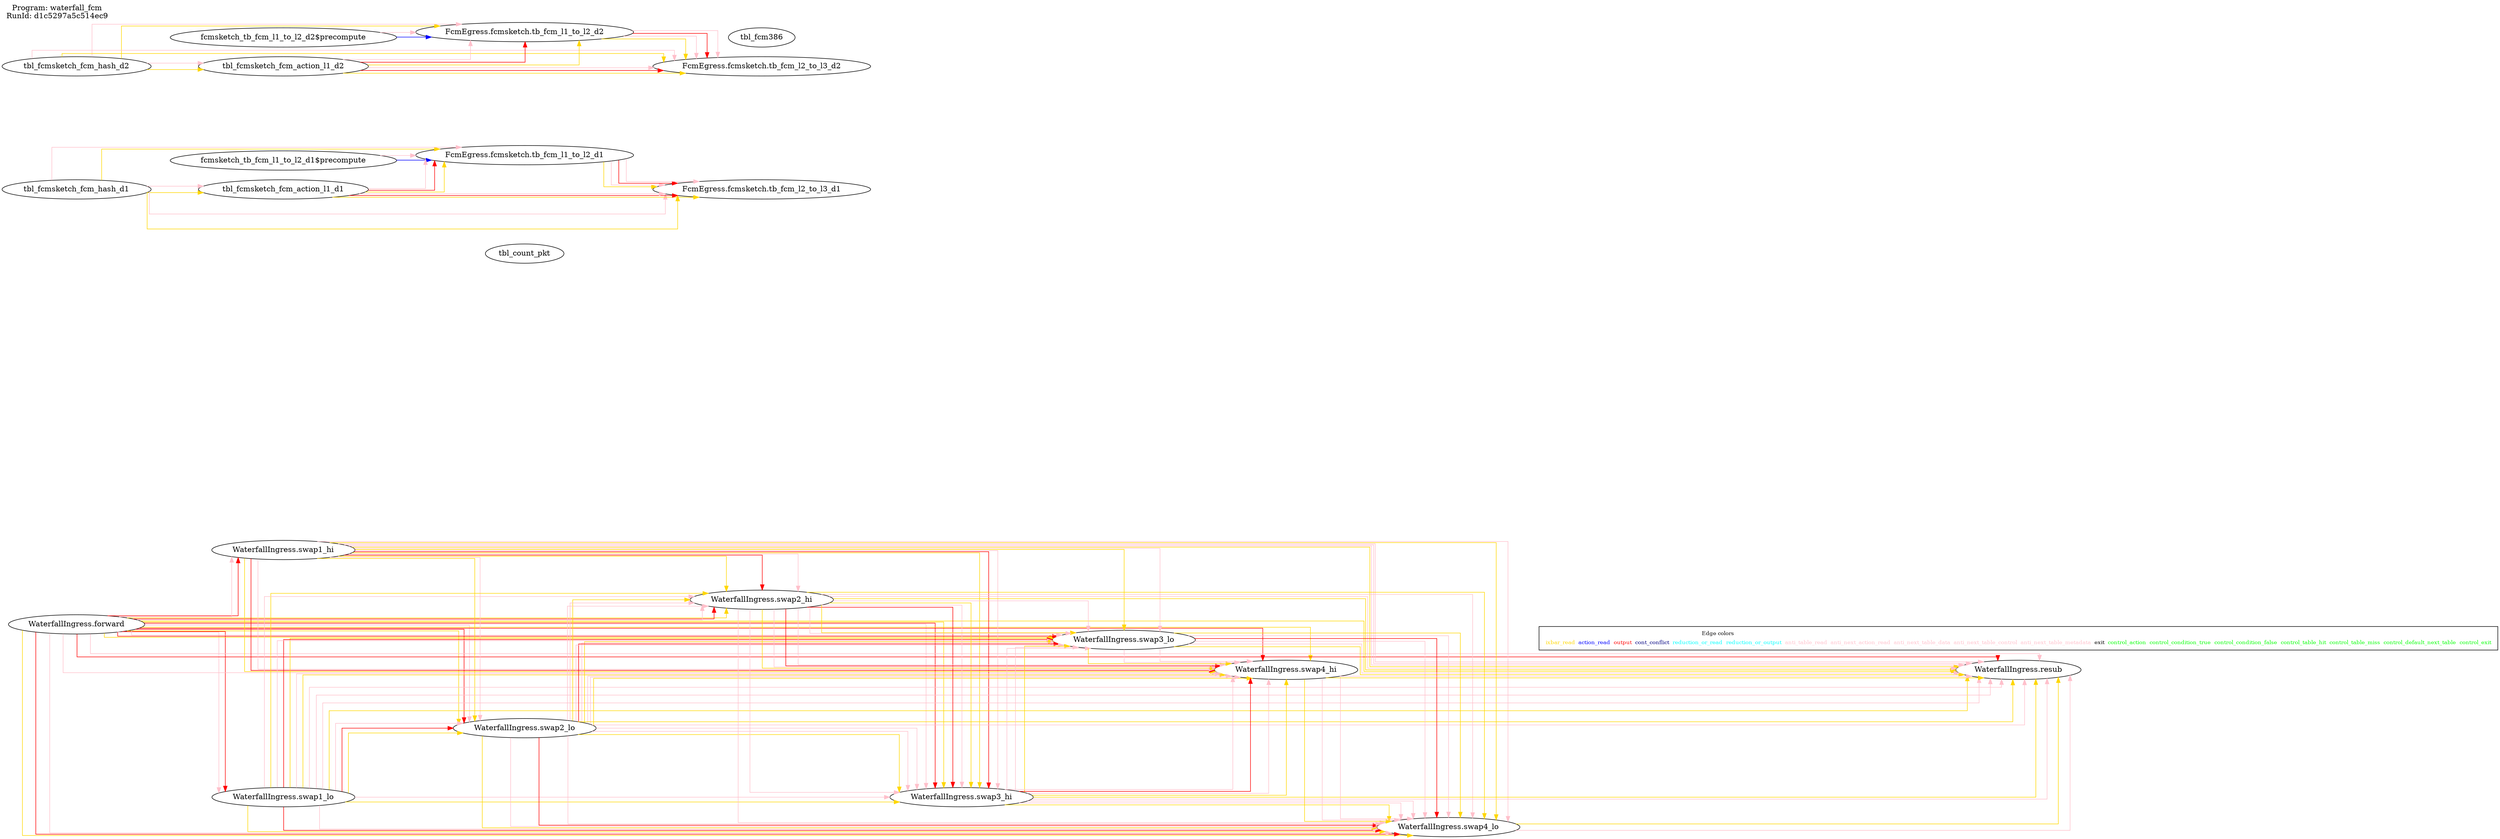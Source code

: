 digraph table_deps {
  splines=ortho; rankdir=LR;
  label="Program: waterfall_fcm
RunId: d1c5297a5c514ec9
";
  labelloc=t; labeljust=l;
  { "WaterfallIngress.forward"; "tbl_count_pkt"; "tbl_fcmsketch_fcm_hash_d1"; "tbl_fcmsketch_fcm_hash_d2"; "fcmsketch_tb_fcm_l1_to_l2_d1$precompute"; "fcmsketch_tb_fcm_l1_to_l2_d2$precompute"; "tbl_fcm386"; }
  { rank = same; "WaterfallIngress.swap1_hi"; "WaterfallIngress.swap1_lo"; "tbl_fcmsketch_fcm_action_l1_d1"; "tbl_fcmsketch_fcm_action_l1_d2"; }
  { rank = same; "WaterfallIngress.swap2_lo"; "FcmEgress.fcmsketch.tb_fcm_l1_to_l2_d1"; "FcmEgress.fcmsketch.tb_fcm_l1_to_l2_d2"; }
  { rank = same; "WaterfallIngress.swap2_hi"; "FcmEgress.fcmsketch.tb_fcm_l2_to_l3_d1"; "FcmEgress.fcmsketch.tb_fcm_l2_to_l3_d2"; }
  { rank = same; "WaterfallIngress.swap3_hi"; }
  { rank = same; "WaterfallIngress.swap3_lo"; }
  { rank = same; "WaterfallIngress.swap4_hi"; }
  { rank = same; "WaterfallIngress.swap4_lo"; }
  { rank = same; "WaterfallIngress.resub"; }
   "WaterfallIngress.forward" -> "WaterfallIngress.swap1_hi" [ label= "",color=red ];
   "WaterfallIngress.forward" -> "WaterfallIngress.swap1_lo" [ label= "",color=red ];
   "WaterfallIngress.forward" -> "WaterfallIngress.swap2_lo" [ label= "",color=gold ];
   "WaterfallIngress.swap1_hi" -> "WaterfallIngress.swap2_lo" [ label= "",color=gold ];
   "WaterfallIngress.swap1_lo" -> "WaterfallIngress.swap2_lo" [ label= "",color=gold ];
   "WaterfallIngress.forward" -> "WaterfallIngress.swap2_lo" [ label= "",color=red ];
   "WaterfallIngress.swap1_lo" -> "WaterfallIngress.swap2_lo" [ label= "",color=red ];
   "WaterfallIngress.forward" -> "WaterfallIngress.swap2_hi" [ label= "",color=gold ];
   "WaterfallIngress.swap1_hi" -> "WaterfallIngress.swap2_hi" [ label= "",color=gold ];
   "WaterfallIngress.swap1_lo" -> "WaterfallIngress.swap2_hi" [ label= "",color=gold ];
   "WaterfallIngress.swap2_lo" -> "WaterfallIngress.swap2_hi" [ label= "",color=gold ];
   "WaterfallIngress.swap2_lo" -> "WaterfallIngress.swap2_hi" [ label= "",color=pink ];
   "WaterfallIngress.forward" -> "WaterfallIngress.swap2_hi" [ label= "",color=red ];
   "WaterfallIngress.swap1_hi" -> "WaterfallIngress.swap2_hi" [ label= "",color=red ];
   "WaterfallIngress.forward" -> "WaterfallIngress.swap3_hi" [ label= "",color=gold ];
   "WaterfallIngress.swap1_hi" -> "WaterfallIngress.swap3_hi" [ label= "",color=gold ];
   "WaterfallIngress.swap2_hi" -> "WaterfallIngress.swap3_hi" [ label= "",color=gold ];
   "WaterfallIngress.swap1_lo" -> "WaterfallIngress.swap3_hi" [ label= "",color=gold ];
   "WaterfallIngress.swap2_lo" -> "WaterfallIngress.swap3_hi" [ label= "",color=gold ];
   "WaterfallIngress.swap2_lo" -> "WaterfallIngress.swap3_hi" [ label= "",color=pink ];
   "WaterfallIngress.swap2_hi" -> "WaterfallIngress.swap3_hi" [ label= "",color=pink ];
   "WaterfallIngress.forward" -> "WaterfallIngress.swap3_hi" [ label= "",color=red ];
   "WaterfallIngress.swap1_hi" -> "WaterfallIngress.swap3_hi" [ label= "",color=red ];
   "WaterfallIngress.swap2_hi" -> "WaterfallIngress.swap3_hi" [ label= "",color=red ];
   "WaterfallIngress.forward" -> "WaterfallIngress.swap3_lo" [ label= "",color=gold ];
   "WaterfallIngress.swap1_hi" -> "WaterfallIngress.swap3_lo" [ label= "",color=gold ];
   "WaterfallIngress.swap2_hi" -> "WaterfallIngress.swap3_lo" [ label= "",color=gold ];
   "WaterfallIngress.swap3_hi" -> "WaterfallIngress.swap3_lo" [ label= "",color=gold ];
   "WaterfallIngress.swap1_lo" -> "WaterfallIngress.swap3_lo" [ label= "",color=gold ];
   "WaterfallIngress.swap2_lo" -> "WaterfallIngress.swap3_lo" [ label= "",color=gold ];
   "WaterfallIngress.swap2_lo" -> "WaterfallIngress.swap3_lo" [ label= "",color=pink ];
   "WaterfallIngress.swap2_hi" -> "WaterfallIngress.swap3_lo" [ label= "",color=pink ];
   "WaterfallIngress.swap3_hi" -> "WaterfallIngress.swap3_lo" [ label= "",color=pink ];
   "WaterfallIngress.forward" -> "WaterfallIngress.swap3_lo" [ label= "",color=red ];
   "WaterfallIngress.swap1_lo" -> "WaterfallIngress.swap3_lo" [ label= "",color=red ];
   "WaterfallIngress.swap2_lo" -> "WaterfallIngress.swap3_lo" [ label= "",color=red ];
   "WaterfallIngress.forward" -> "WaterfallIngress.swap4_hi" [ label= "",color=gold ];
   "WaterfallIngress.swap1_hi" -> "WaterfallIngress.swap4_hi" [ label= "",color=gold ];
   "WaterfallIngress.swap2_hi" -> "WaterfallIngress.swap4_hi" [ label= "",color=gold ];
   "WaterfallIngress.swap3_hi" -> "WaterfallIngress.swap4_hi" [ label= "",color=gold ];
   "WaterfallIngress.swap1_lo" -> "WaterfallIngress.swap4_hi" [ label= "",color=gold ];
   "WaterfallIngress.swap2_lo" -> "WaterfallIngress.swap4_hi" [ label= "",color=gold ];
   "WaterfallIngress.swap3_lo" -> "WaterfallIngress.swap4_hi" [ label= "",color=gold ];
   "WaterfallIngress.swap2_lo" -> "WaterfallIngress.swap4_hi" [ label= "",color=pink ];
   "WaterfallIngress.swap2_hi" -> "WaterfallIngress.swap4_hi" [ label= "",color=pink ];
   "WaterfallIngress.swap3_hi" -> "WaterfallIngress.swap4_hi" [ label= "",color=pink ];
   "WaterfallIngress.swap3_lo" -> "WaterfallIngress.swap4_hi" [ label= "",color=pink ];
   "WaterfallIngress.forward" -> "WaterfallIngress.swap4_hi" [ label= "",color=red ];
   "WaterfallIngress.swap1_hi" -> "WaterfallIngress.swap4_hi" [ label= "",color=red ];
   "WaterfallIngress.swap2_hi" -> "WaterfallIngress.swap4_hi" [ label= "",color=red ];
   "WaterfallIngress.swap3_hi" -> "WaterfallIngress.swap4_hi" [ label= "",color=red ];
   "WaterfallIngress.forward" -> "WaterfallIngress.swap4_lo" [ label= "",color=gold ];
   "WaterfallIngress.swap1_hi" -> "WaterfallIngress.swap4_lo" [ label= "",color=gold ];
   "WaterfallIngress.swap2_hi" -> "WaterfallIngress.swap4_lo" [ label= "",color=gold ];
   "WaterfallIngress.swap3_hi" -> "WaterfallIngress.swap4_lo" [ label= "",color=gold ];
   "WaterfallIngress.swap4_hi" -> "WaterfallIngress.swap4_lo" [ label= "",color=gold ];
   "WaterfallIngress.swap1_lo" -> "WaterfallIngress.swap4_lo" [ label= "",color=gold ];
   "WaterfallIngress.swap2_lo" -> "WaterfallIngress.swap4_lo" [ label= "",color=gold ];
   "WaterfallIngress.swap3_lo" -> "WaterfallIngress.swap4_lo" [ label= "",color=gold ];
   "WaterfallIngress.swap2_lo" -> "WaterfallIngress.swap4_lo" [ label= "",color=pink ];
   "WaterfallIngress.swap2_hi" -> "WaterfallIngress.swap4_lo" [ label= "",color=pink ];
   "WaterfallIngress.swap3_hi" -> "WaterfallIngress.swap4_lo" [ label= "",color=pink ];
   "WaterfallIngress.swap3_lo" -> "WaterfallIngress.swap4_lo" [ label= "",color=pink ];
   "WaterfallIngress.swap4_hi" -> "WaterfallIngress.swap4_lo" [ label= "",color=pink ];
   "WaterfallIngress.forward" -> "WaterfallIngress.swap4_lo" [ label= "",color=red ];
   "WaterfallIngress.swap1_lo" -> "WaterfallIngress.swap4_lo" [ label= "",color=red ];
   "WaterfallIngress.swap2_lo" -> "WaterfallIngress.swap4_lo" [ label= "",color=red ];
   "WaterfallIngress.swap3_lo" -> "WaterfallIngress.swap4_lo" [ label= "",color=red ];
   "WaterfallIngress.forward" -> "WaterfallIngress.resub" [ label= "",color=gold ];
   "WaterfallIngress.swap1_hi" -> "WaterfallIngress.resub" [ label= "",color=gold ];
   "WaterfallIngress.swap2_hi" -> "WaterfallIngress.resub" [ label= "",color=gold ];
   "WaterfallIngress.swap3_hi" -> "WaterfallIngress.resub" [ label= "",color=gold ];
   "WaterfallIngress.swap4_hi" -> "WaterfallIngress.resub" [ label= "",color=gold ];
   "WaterfallIngress.swap1_lo" -> "WaterfallIngress.resub" [ label= "",color=gold ];
   "WaterfallIngress.swap2_lo" -> "WaterfallIngress.resub" [ label= "",color=gold ];
   "WaterfallIngress.swap3_lo" -> "WaterfallIngress.resub" [ label= "",color=gold ];
   "WaterfallIngress.swap4_lo" -> "WaterfallIngress.resub" [ label= "",color=gold ];
   "WaterfallIngress.forward" -> "WaterfallIngress.resub" [ label= "",color=red ];
   "WaterfallIngress.swap1_hi" -> "WaterfallIngress.resub" [ label= "",color=pink ];
   "WaterfallIngress.swap1_hi" -> "WaterfallIngress.resub" [ label= "",color=pink ];
   "WaterfallIngress.swap1_lo" -> "WaterfallIngress.resub" [ label= "",color=pink ];
   "WaterfallIngress.swap1_lo" -> "WaterfallIngress.resub" [ label= "",color=pink ];
   "tbl_fcmsketch_fcm_hash_d1" -> "tbl_fcmsketch_fcm_action_l1_d1" [ label= "",color=gold ];
   "tbl_fcmsketch_fcm_hash_d2" -> "tbl_fcmsketch_fcm_action_l1_d2" [ label= "",color=gold ];
   "tbl_fcmsketch_fcm_action_l1_d1" -> "FcmEgress.fcmsketch.tb_fcm_l1_to_l2_d1" [ label= "",color=gold ];
   "tbl_fcmsketch_fcm_action_l1_d1" -> "FcmEgress.fcmsketch.tb_fcm_l1_to_l2_d1" [ label= "",color=red ];
   "fcmsketch_tb_fcm_l1_to_l2_d1$precompute" -> "FcmEgress.fcmsketch.tb_fcm_l1_to_l2_d1" [ label= "",color=blue ];
   "tbl_fcmsketch_fcm_hash_d1" -> "FcmEgress.fcmsketch.tb_fcm_l1_to_l2_d1" [ label= "",color=gold ];
   "tbl_fcmsketch_fcm_action_l1_d2" -> "FcmEgress.fcmsketch.tb_fcm_l1_to_l2_d2" [ label= "",color=gold ];
   "tbl_fcmsketch_fcm_action_l1_d2" -> "FcmEgress.fcmsketch.tb_fcm_l1_to_l2_d2" [ label= "",color=red ];
   "fcmsketch_tb_fcm_l1_to_l2_d2$precompute" -> "FcmEgress.fcmsketch.tb_fcm_l1_to_l2_d2" [ label= "",color=blue ];
   "tbl_fcmsketch_fcm_hash_d2" -> "FcmEgress.fcmsketch.tb_fcm_l1_to_l2_d2" [ label= "",color=gold ];
   "FcmEgress.fcmsketch.tb_fcm_l1_to_l2_d1" -> "FcmEgress.fcmsketch.tb_fcm_l2_to_l3_d1" [ label= "",color=gold ];
   "tbl_fcmsketch_fcm_action_l1_d1" -> "FcmEgress.fcmsketch.tb_fcm_l2_to_l3_d1" [ label= "",color=gold ];
   "FcmEgress.fcmsketch.tb_fcm_l1_to_l2_d1" -> "FcmEgress.fcmsketch.tb_fcm_l2_to_l3_d1" [ label= "",color=pink ];
   "FcmEgress.fcmsketch.tb_fcm_l1_to_l2_d1" -> "FcmEgress.fcmsketch.tb_fcm_l2_to_l3_d1" [ label= "",color=red ];
   "tbl_fcmsketch_fcm_action_l1_d1" -> "FcmEgress.fcmsketch.tb_fcm_l2_to_l3_d1" [ label= "",color=red ];
   "tbl_fcmsketch_fcm_hash_d1" -> "FcmEgress.fcmsketch.tb_fcm_l2_to_l3_d1" [ label= "",color=gold ];
   "FcmEgress.fcmsketch.tb_fcm_l1_to_l2_d2" -> "FcmEgress.fcmsketch.tb_fcm_l2_to_l3_d2" [ label= "",color=gold ];
   "tbl_fcmsketch_fcm_action_l1_d2" -> "FcmEgress.fcmsketch.tb_fcm_l2_to_l3_d2" [ label= "",color=gold ];
   "FcmEgress.fcmsketch.tb_fcm_l1_to_l2_d2" -> "FcmEgress.fcmsketch.tb_fcm_l2_to_l3_d2" [ label= "",color=pink ];
   "FcmEgress.fcmsketch.tb_fcm_l1_to_l2_d2" -> "FcmEgress.fcmsketch.tb_fcm_l2_to_l3_d2" [ label= "",color=red ];
   "tbl_fcmsketch_fcm_action_l1_d2" -> "FcmEgress.fcmsketch.tb_fcm_l2_to_l3_d2" [ label= "",color=red ];
   "tbl_fcmsketch_fcm_hash_d2" -> "FcmEgress.fcmsketch.tb_fcm_l2_to_l3_d2" [ label= "",color=gold ];
   "WaterfallIngress.swap4_lo" -> "WaterfallIngress.resub" [ label= "",color=pink ];
   "WaterfallIngress.swap4_hi" -> "WaterfallIngress.swap4_lo" [ label= "",color=pink ];
   "WaterfallIngress.swap4_hi" -> "WaterfallIngress.resub" [ label= "",color=pink ];
   "WaterfallIngress.swap3_lo" -> "WaterfallIngress.swap4_hi" [ label= "",color=pink ];
   "WaterfallIngress.swap3_lo" -> "WaterfallIngress.swap4_lo" [ label= "",color=pink ];
   "WaterfallIngress.swap3_lo" -> "WaterfallIngress.resub" [ label= "",color=pink ];
   "WaterfallIngress.swap3_hi" -> "WaterfallIngress.swap3_lo" [ label= "",color=pink ];
   "WaterfallIngress.swap3_hi" -> "WaterfallIngress.swap4_hi" [ label= "",color=pink ];
   "WaterfallIngress.swap3_hi" -> "WaterfallIngress.swap4_lo" [ label= "",color=pink ];
   "WaterfallIngress.swap3_hi" -> "WaterfallIngress.resub" [ label= "",color=pink ];
   "WaterfallIngress.swap2_hi" -> "WaterfallIngress.swap3_hi" [ label= "",color=pink ];
   "WaterfallIngress.swap2_hi" -> "WaterfallIngress.swap3_lo" [ label= "",color=pink ];
   "WaterfallIngress.swap2_hi" -> "WaterfallIngress.swap4_hi" [ label= "",color=pink ];
   "WaterfallIngress.swap2_hi" -> "WaterfallIngress.swap4_lo" [ label= "",color=pink ];
   "WaterfallIngress.swap2_hi" -> "WaterfallIngress.resub" [ label= "",color=pink ];
   "WaterfallIngress.swap2_lo" -> "WaterfallIngress.swap2_hi" [ label= "",color=pink ];
   "WaterfallIngress.swap2_lo" -> "WaterfallIngress.swap3_hi" [ label= "",color=pink ];
   "WaterfallIngress.swap2_lo" -> "WaterfallIngress.swap3_lo" [ label= "",color=pink ];
   "WaterfallIngress.swap2_lo" -> "WaterfallIngress.swap4_hi" [ label= "",color=pink ];
   "WaterfallIngress.swap2_lo" -> "WaterfallIngress.swap4_lo" [ label= "",color=pink ];
   "WaterfallIngress.swap2_lo" -> "WaterfallIngress.resub" [ label= "",color=pink ];
   "FcmEgress.fcmsketch.tb_fcm_l1_to_l2_d1" -> "FcmEgress.fcmsketch.tb_fcm_l2_to_l3_d1" [ label= "",color=pink ];
   "FcmEgress.fcmsketch.tb_fcm_l1_to_l2_d2" -> "FcmEgress.fcmsketch.tb_fcm_l2_to_l3_d2" [ label= "",color=pink ];
   "WaterfallIngress.swap1_hi" -> "WaterfallIngress.swap2_lo" [ label= "",color=pink ];
   "WaterfallIngress.swap1_hi" -> "WaterfallIngress.swap2_hi" [ label= "",color=pink ];
   "WaterfallIngress.swap1_hi" -> "WaterfallIngress.swap3_hi" [ label= "",color=pink ];
   "WaterfallIngress.swap1_hi" -> "WaterfallIngress.swap3_lo" [ label= "",color=pink ];
   "WaterfallIngress.swap1_hi" -> "WaterfallIngress.swap4_hi" [ label= "",color=pink ];
   "WaterfallIngress.swap1_hi" -> "WaterfallIngress.swap4_lo" [ label= "",color=pink ];
   "WaterfallIngress.swap1_hi" -> "WaterfallIngress.resub" [ label= "",color=pink ];
   "WaterfallIngress.swap1_lo" -> "WaterfallIngress.swap2_lo" [ label= "",color=pink ];
   "WaterfallIngress.swap1_lo" -> "WaterfallIngress.swap2_hi" [ label= "",color=pink ];
   "WaterfallIngress.swap1_lo" -> "WaterfallIngress.swap3_hi" [ label= "",color=pink ];
   "WaterfallIngress.swap1_lo" -> "WaterfallIngress.swap3_lo" [ label= "",color=pink ];
   "WaterfallIngress.swap1_lo" -> "WaterfallIngress.swap4_hi" [ label= "",color=pink ];
   "WaterfallIngress.swap1_lo" -> "WaterfallIngress.swap4_lo" [ label= "",color=pink ];
   "WaterfallIngress.swap1_lo" -> "WaterfallIngress.resub" [ label= "",color=pink ];
   "tbl_fcmsketch_fcm_action_l1_d1" -> "FcmEgress.fcmsketch.tb_fcm_l1_to_l2_d1" [ label= "",color=pink ];
   "tbl_fcmsketch_fcm_action_l1_d1" -> "FcmEgress.fcmsketch.tb_fcm_l2_to_l3_d1" [ label= "",color=pink ];
   "tbl_fcmsketch_fcm_action_l1_d2" -> "FcmEgress.fcmsketch.tb_fcm_l1_to_l2_d2" [ label= "",color=pink ];
   "tbl_fcmsketch_fcm_action_l1_d2" -> "FcmEgress.fcmsketch.tb_fcm_l2_to_l3_d2" [ label= "",color=pink ];
   "WaterfallIngress.forward" -> "WaterfallIngress.swap1_hi" [ label= "",color=pink ];
   "WaterfallIngress.forward" -> "WaterfallIngress.swap1_lo" [ label= "",color=pink ];
   "WaterfallIngress.forward" -> "WaterfallIngress.swap2_lo" [ label= "",color=pink ];
   "WaterfallIngress.forward" -> "WaterfallIngress.swap2_hi" [ label= "",color=pink ];
   "WaterfallIngress.forward" -> "WaterfallIngress.swap3_hi" [ label= "",color=pink ];
   "WaterfallIngress.forward" -> "WaterfallIngress.swap3_lo" [ label= "",color=pink ];
   "WaterfallIngress.forward" -> "WaterfallIngress.swap4_hi" [ label= "",color=pink ];
   "WaterfallIngress.forward" -> "WaterfallIngress.swap4_lo" [ label= "",color=pink ];
   "WaterfallIngress.forward" -> "WaterfallIngress.resub" [ label= "",color=pink ];
   "tbl_fcmsketch_fcm_hash_d1" -> "tbl_fcmsketch_fcm_action_l1_d1" [ label= "",color=pink ];
   "tbl_fcmsketch_fcm_hash_d1" -> "FcmEgress.fcmsketch.tb_fcm_l1_to_l2_d1" [ label= "",color=pink ];
   "tbl_fcmsketch_fcm_hash_d1" -> "FcmEgress.fcmsketch.tb_fcm_l2_to_l3_d1" [ label= "",color=pink ];
   "tbl_fcmsketch_fcm_hash_d2" -> "tbl_fcmsketch_fcm_action_l1_d2" [ label= "",color=pink ];
   "tbl_fcmsketch_fcm_hash_d2" -> "FcmEgress.fcmsketch.tb_fcm_l1_to_l2_d2" [ label= "",color=pink ];
   "tbl_fcmsketch_fcm_hash_d2" -> "FcmEgress.fcmsketch.tb_fcm_l2_to_l3_d2" [ label= "",color=pink ];
   "fcmsketch_tb_fcm_l1_to_l2_d1$precompute" -> "FcmEgress.fcmsketch.tb_fcm_l1_to_l2_d1" [ label= "",color=pink ];
   "fcmsketch_tb_fcm_l1_to_l2_d2$precompute" -> "FcmEgress.fcmsketch.tb_fcm_l1_to_l2_d2" [ label= "",color=pink ];
  { rank=max;
    subgraph cluster_legend { node [ shape=record; fontsize=10];
      empty [label=<<table border="0" cellborder="0"><tr><td colspan="8">Edge colors</td></tr><tr><td><font color="gold">ixbar_read</font></td><td><font color="blue">action_read</font></td><td><font color="red">output</font></td><td><font color="navy">cont_conflict</font></td><td><font color="cyan">reduction_or_read</font></td><td><font color="cyan">reduction_or_output</font></td><td><font color="pink">anti_table_read</font></td><td><font color="pink">anti_next_action_read</font></td><td><font color="pink">anti_next_table_data</font></td><td><font color="pink">anti_next_table_control</font></td><td><font color="pink">anti_next_table_metadata</font></td><td><font color="black">exit</font></td><td><font color="green">control_action</font></td><td><font color="green">control_condition_true</font></td><td><font color="green">control_condition_false</font></td><td><font color="green">control_table_hit</font></td><td><font color="green">control_table_miss</font></td><td><font color="green">control_default_next_table</font></td><td><font color="green">control_exit</font></td></tr></table>>;]
    }
  }
}
